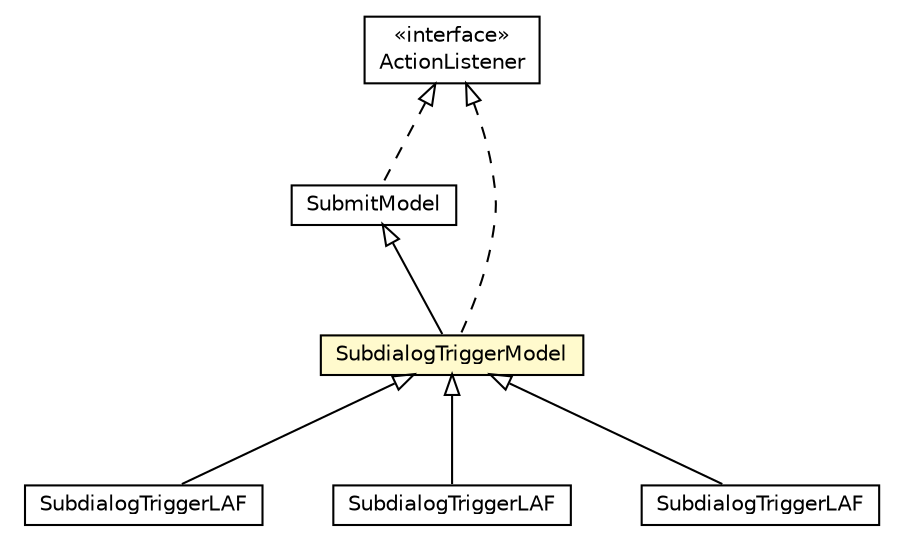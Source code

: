 #!/usr/local/bin/dot
#
# Class diagram 
# Generated by UMLGraph version R5_6-24-gf6e263 (http://www.umlgraph.org/)
#

digraph G {
	edge [fontname="Helvetica",fontsize=10,labelfontname="Helvetica",labelfontsize=10];
	node [fontname="Helvetica",fontsize=10,shape=plaintext];
	nodesep=0.25;
	ranksep=0.5;
	// org.universAAL.ui.handler.gui.swing.model.FormControl.SubmitModel
	c7648684 [label=<<table title="org.universAAL.ui.handler.gui.swing.model.FormControl.SubmitModel" border="0" cellborder="1" cellspacing="0" cellpadding="2" port="p" href="./SubmitModel.html">
		<tr><td><table border="0" cellspacing="0" cellpadding="1">
<tr><td align="center" balign="center"> SubmitModel </td></tr>
		</table></td></tr>
		</table>>, URL="./SubmitModel.html", fontname="Helvetica", fontcolor="black", fontsize=10.0];
	// org.universAAL.ui.handler.gui.swing.model.FormControl.SubdialogTriggerModel
	c7648686 [label=<<table title="org.universAAL.ui.handler.gui.swing.model.FormControl.SubdialogTriggerModel" border="0" cellborder="1" cellspacing="0" cellpadding="2" port="p" bgcolor="lemonChiffon" href="./SubdialogTriggerModel.html">
		<tr><td><table border="0" cellspacing="0" cellpadding="1">
<tr><td align="center" balign="center"> SubdialogTriggerModel </td></tr>
		</table></td></tr>
		</table>>, URL="./SubdialogTriggerModel.html", fontname="Helvetica", fontcolor="black", fontsize=10.0];
	// org.universAAL.ui.handler.gui.swing.defaultLookAndFeel.SubdialogTriggerLAF
	c7648722 [label=<<table title="org.universAAL.ui.handler.gui.swing.defaultLookAndFeel.SubdialogTriggerLAF" border="0" cellborder="1" cellspacing="0" cellpadding="2" port="p" href="../../defaultLookAndFeel/SubdialogTriggerLAF.html">
		<tr><td><table border="0" cellspacing="0" cellpadding="1">
<tr><td align="center" balign="center"> SubdialogTriggerLAF </td></tr>
		</table></td></tr>
		</table>>, URL="../../defaultLookAndFeel/SubdialogTriggerLAF.html", fontname="Helvetica", fontcolor="black", fontsize=10.0];
	// org.universAAL.ui.gui.swing.bluesteelLAF.SubdialogTriggerLAF
	c7648751 [label=<<table title="org.universAAL.ui.gui.swing.bluesteelLAF.SubdialogTriggerLAF" border="0" cellborder="1" cellspacing="0" cellpadding="2" port="p" href="../../../../../gui/swing/bluesteelLAF/SubdialogTriggerLAF.html">
		<tr><td><table border="0" cellspacing="0" cellpadding="1">
<tr><td align="center" balign="center"> SubdialogTriggerLAF </td></tr>
		</table></td></tr>
		</table>>, URL="../../../../../gui/swing/bluesteelLAF/SubdialogTriggerLAF.html", fontname="Helvetica", fontcolor="black", fontsize=10.0];
	// org.universAAL.ui.handler.gui.swing.classic.SubdialogTriggerLAF
	c7648792 [label=<<table title="org.universAAL.ui.handler.gui.swing.classic.SubdialogTriggerLAF" border="0" cellborder="1" cellspacing="0" cellpadding="2" port="p" href="../../classic/SubdialogTriggerLAF.html">
		<tr><td><table border="0" cellspacing="0" cellpadding="1">
<tr><td align="center" balign="center"> SubdialogTriggerLAF </td></tr>
		</table></td></tr>
		</table>>, URL="../../classic/SubdialogTriggerLAF.html", fontname="Helvetica", fontcolor="black", fontsize=10.0];
	//org.universAAL.ui.handler.gui.swing.model.FormControl.SubmitModel implements java.awt.event.ActionListener
	c7649320:p -> c7648684:p [dir=back,arrowtail=empty,style=dashed];
	//org.universAAL.ui.handler.gui.swing.model.FormControl.SubdialogTriggerModel extends org.universAAL.ui.handler.gui.swing.model.FormControl.SubmitModel
	c7648684:p -> c7648686:p [dir=back,arrowtail=empty];
	//org.universAAL.ui.handler.gui.swing.model.FormControl.SubdialogTriggerModel implements java.awt.event.ActionListener
	c7649320:p -> c7648686:p [dir=back,arrowtail=empty,style=dashed];
	//org.universAAL.ui.handler.gui.swing.defaultLookAndFeel.SubdialogTriggerLAF extends org.universAAL.ui.handler.gui.swing.model.FormControl.SubdialogTriggerModel
	c7648686:p -> c7648722:p [dir=back,arrowtail=empty];
	//org.universAAL.ui.gui.swing.bluesteelLAF.SubdialogTriggerLAF extends org.universAAL.ui.handler.gui.swing.model.FormControl.SubdialogTriggerModel
	c7648686:p -> c7648751:p [dir=back,arrowtail=empty];
	//org.universAAL.ui.handler.gui.swing.classic.SubdialogTriggerLAF extends org.universAAL.ui.handler.gui.swing.model.FormControl.SubdialogTriggerModel
	c7648686:p -> c7648792:p [dir=back,arrowtail=empty];
	// java.awt.event.ActionListener
	c7649320 [label=<<table title="java.awt.event.ActionListener" border="0" cellborder="1" cellspacing="0" cellpadding="2" port="p" href="http://java.sun.com/j2se/1.4.2/docs/api/java/awt/event/ActionListener.html">
		<tr><td><table border="0" cellspacing="0" cellpadding="1">
<tr><td align="center" balign="center"> &#171;interface&#187; </td></tr>
<tr><td align="center" balign="center"> ActionListener </td></tr>
		</table></td></tr>
		</table>>, URL="http://java.sun.com/j2se/1.4.2/docs/api/java/awt/event/ActionListener.html", fontname="Helvetica", fontcolor="black", fontsize=10.0];
}

